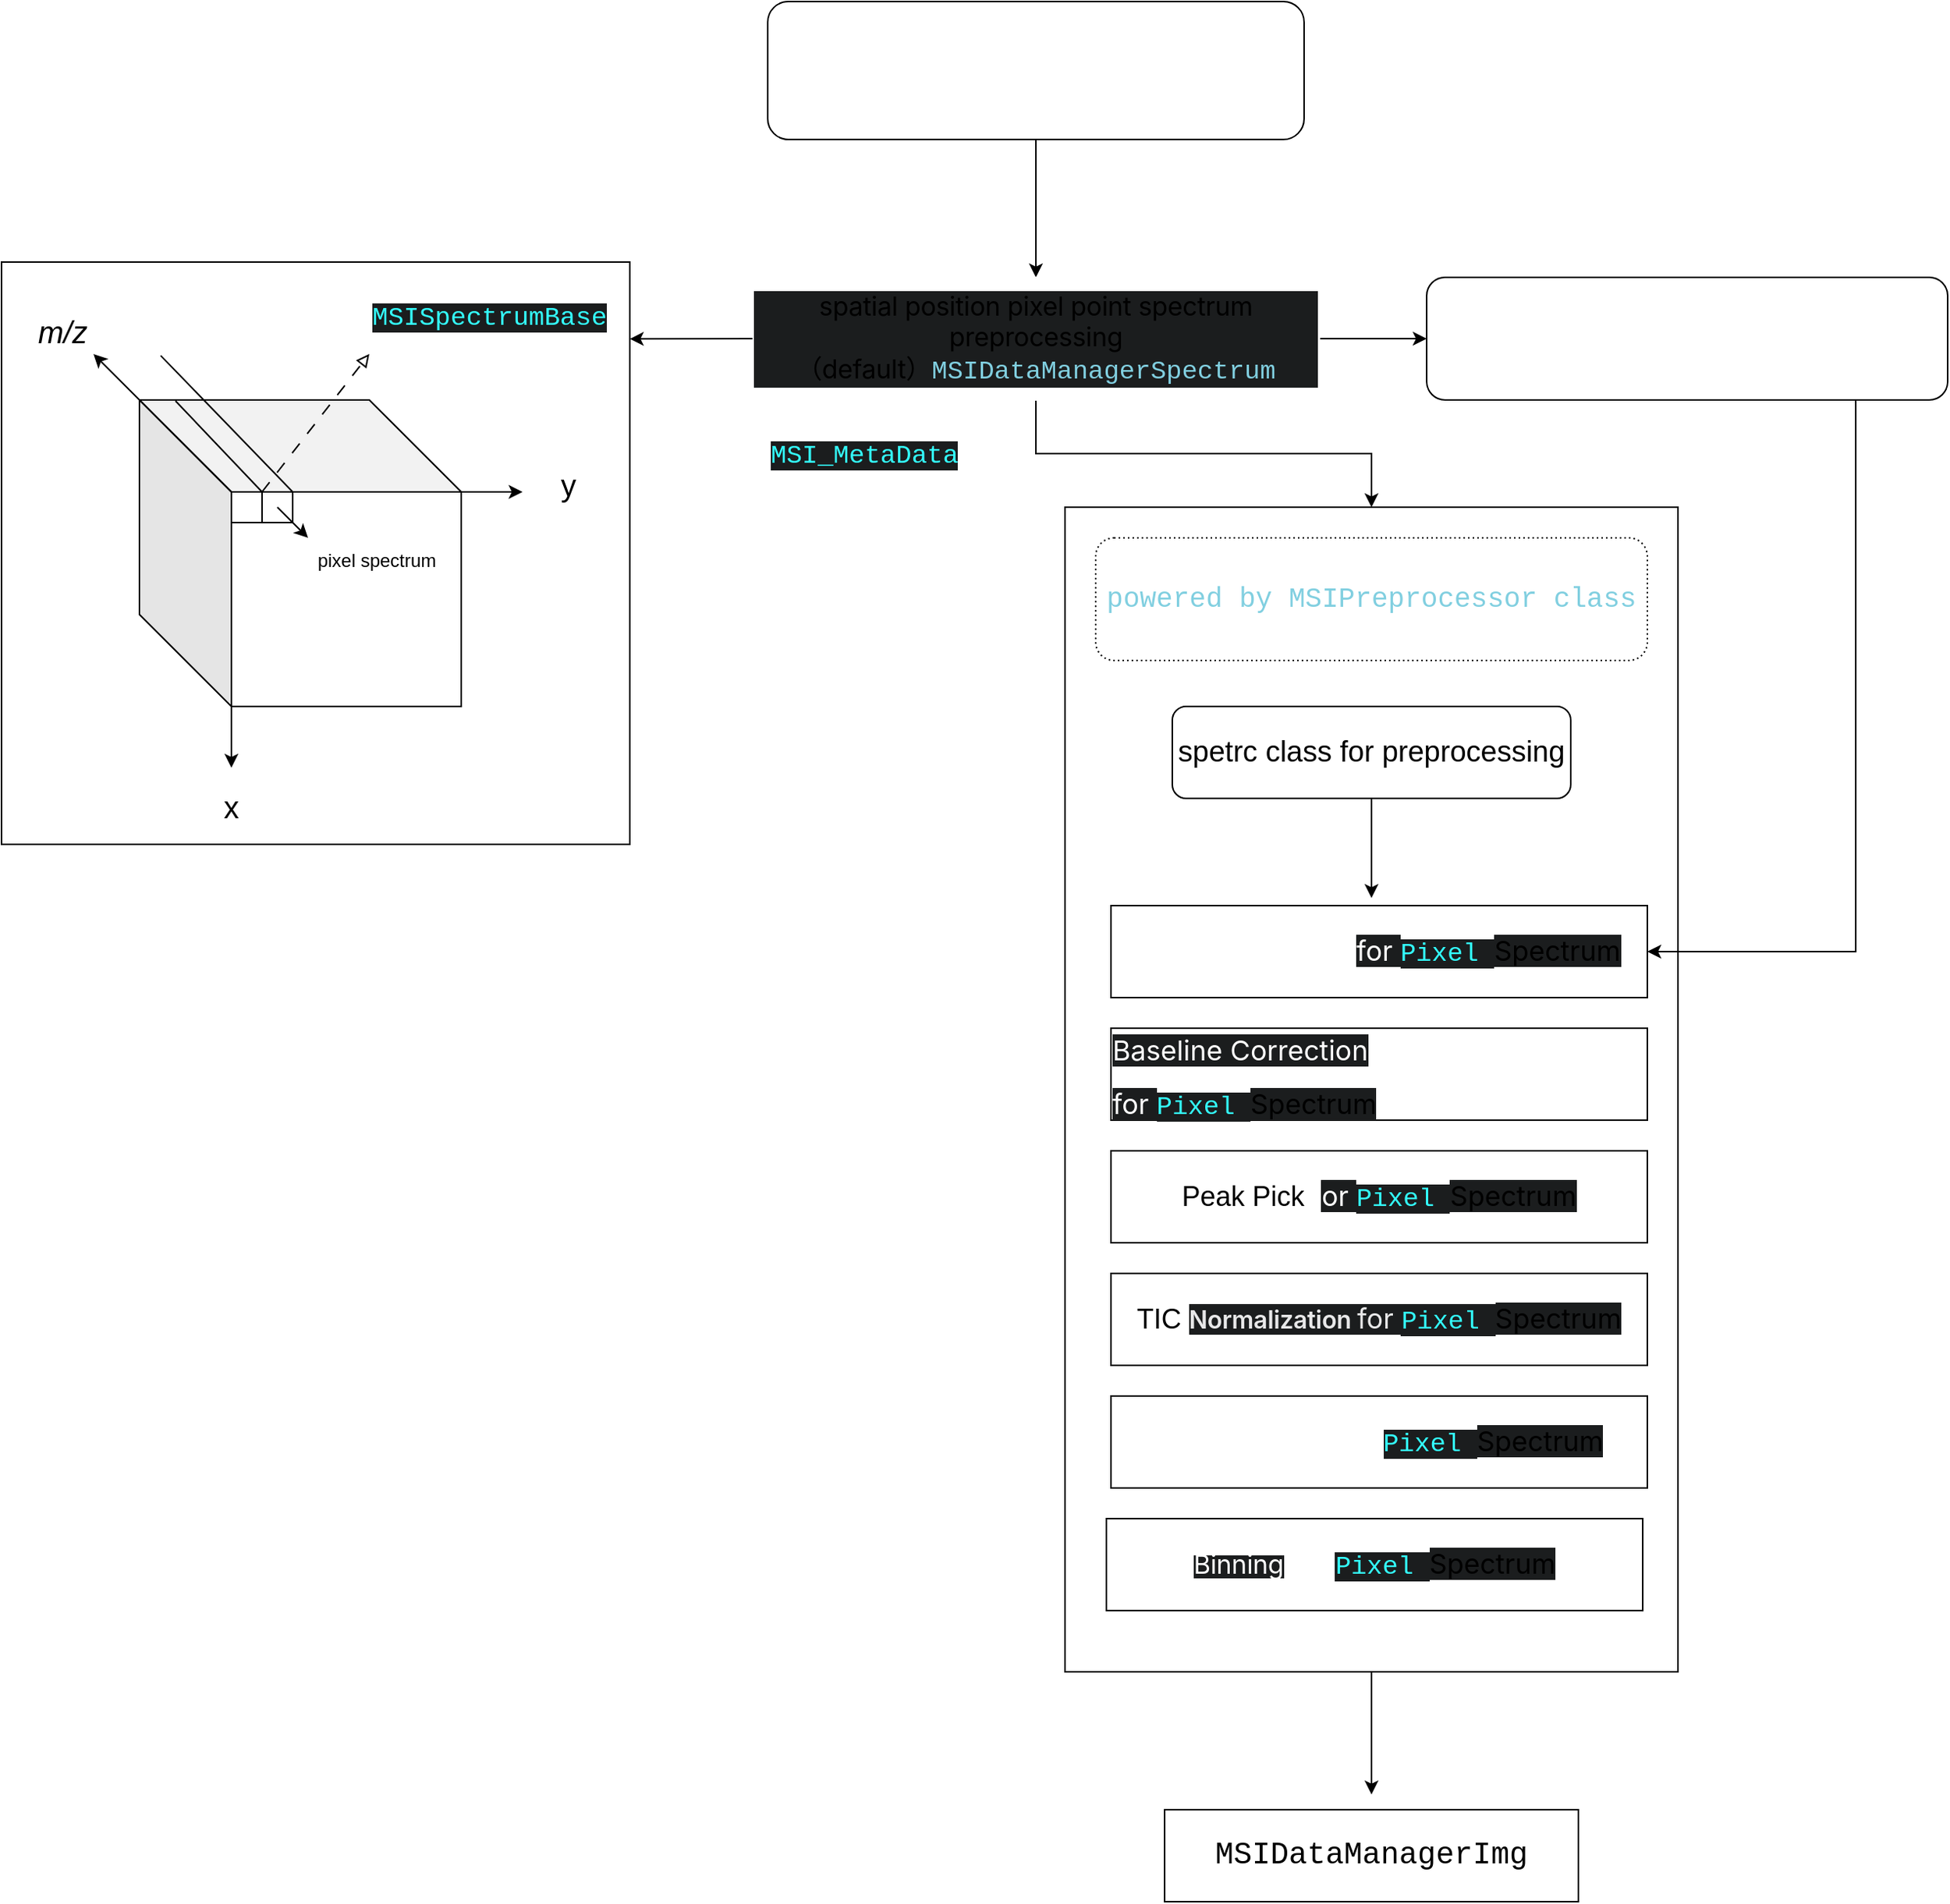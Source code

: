 <mxfile version="28.2.7">
  <diagram name="第 1 页" id="sHIrvJQtrSsZzQWtLTj0">
    <mxGraphModel dx="2797" dy="1828" grid="1" gridSize="10" guides="1" tooltips="1" connect="1" arrows="1" fold="1" page="1" pageScale="1" pageWidth="827" pageHeight="1169" math="0" shadow="0">
      <root>
        <mxCell id="0" />
        <mxCell id="1" parent="0" />
        <mxCell id="HIDx_R4YOLAw4UCby0sK-55" value="" style="rounded=0;whiteSpace=wrap;html=1;" vertex="1" parent="1">
          <mxGeometry x="-1290" y="40" width="410" height="380" as="geometry" />
        </mxCell>
        <mxCell id="HIDx_R4YOLAw4UCby0sK-22" value="" style="rounded=0;whiteSpace=wrap;html=1;" vertex="1" parent="1">
          <mxGeometry x="-596" y="200" width="400" height="760" as="geometry" />
        </mxCell>
        <mxCell id="HIDx_R4YOLAw4UCby0sK-14" style="edgeStyle=orthogonalEdgeStyle;rounded=0;orthogonalLoop=1;jettySize=auto;html=1;entryX=0.5;entryY=0;entryDx=0;entryDy=0;exitX=0.5;exitY=1;exitDx=0;exitDy=0;" edge="1" parent="1" source="eExAzTgGcfr9S0N1mQj2-2">
          <mxGeometry relative="1" as="geometry">
            <mxPoint x="-520" as="sourcePoint" />
            <mxPoint x="-615" y="50" as="targetPoint" />
          </mxGeometry>
        </mxCell>
        <mxCell id="eExAzTgGcfr9S0N1mQj2-2" value="&lt;font style=&quot;&quot;&gt;&lt;span style=&quot;color: light-dark(rgb(255, 255, 255), rgb(255, 255, 255)); font-size: 21px;&quot;&gt;pyimzML load data as&lt;font&gt;&amp;nbsp;&lt;/font&gt;&lt;/span&gt;&lt;span style=&quot;font-family: SFMono-Regular, Menlo, Monaco, Consolas, &amp;quot;Liberation Mono&amp;quot;, &amp;quot;Courier New&amp;quot;, Courier, monospace; text-align: start; background-color: transparent;&quot;&gt;&lt;font style=&quot;font-size: 18px; color: light-dark(rgb(255, 255, 255), rgb(255, 255, 255));&quot;&gt;Parser&lt;/font&gt;&lt;/span&gt;&lt;/font&gt;" style="rounded=1;whiteSpace=wrap;html=1;" parent="1" vertex="1">
          <mxGeometry x="-790" y="-130" width="350" height="90" as="geometry" />
        </mxCell>
        <mxCell id="HIDx_R4YOLAw4UCby0sK-37" style="edgeStyle=orthogonalEdgeStyle;rounded=0;orthogonalLoop=1;jettySize=auto;html=1;exitX=0.5;exitY=1;exitDx=0;exitDy=0;entryX=0.5;entryY=0;entryDx=0;entryDy=0;" edge="1" parent="1" source="PtB1DnkLLqIJXw9j-3oQ-1" target="HIDx_R4YOLAw4UCby0sK-22">
          <mxGeometry relative="1" as="geometry" />
        </mxCell>
        <mxCell id="HIDx_R4YOLAw4UCby0sK-40" style="edgeStyle=none;rounded=0;orthogonalLoop=1;jettySize=auto;html=1;exitX=1;exitY=0.5;exitDx=0;exitDy=0;entryX=0;entryY=0.5;entryDx=0;entryDy=0;" edge="1" parent="1" source="PtB1DnkLLqIJXw9j-3oQ-1" target="PtB1DnkLLqIJXw9j-3oQ-2">
          <mxGeometry relative="1" as="geometry" />
        </mxCell>
        <mxCell id="PtB1DnkLLqIJXw9j-3oQ-1" value="&lt;span style=&quot;&quot;&gt;&lt;span style=&quot;font-family: -apple-system, &amp;quot;system-ui&amp;quot;, &amp;quot;Segoe UI&amp;quot;, &amp;quot;PingFang SC&amp;quot;, Roboto, Ubuntu, &amp;quot;Helvetica Neue&amp;quot;, Helvetica, Arial, &amp;quot;Hiragino Sans GB&amp;quot;, &amp;quot;Microsoft YaHei UI&amp;quot;, &amp;quot;Microsoft YaHei&amp;quot;, &amp;quot;Source Han Sans CN&amp;quot;, sans-serif; letter-spacing: -0.16px; text-align: start;&quot;&gt;&lt;font style=&quot;font-size: 17px;&quot;&gt;spatial position pixel point spectrum preprocessing&lt;/font&gt;&lt;/span&gt;&lt;/span&gt;&lt;div&gt;&lt;font style=&quot;font-size: 17px;&quot;&gt;&lt;span style=&quot;&quot;&gt;&lt;span style=&quot;font-family: -apple-system, &amp;quot;system-ui&amp;quot;, &amp;quot;Segoe UI&amp;quot;, &amp;quot;PingFang SC&amp;quot;, Roboto, Ubuntu, &amp;quot;Helvetica Neue&amp;quot;, Helvetica, Arial, &amp;quot;Hiragino Sans GB&amp;quot;, &amp;quot;Microsoft YaHei UI&amp;quot;, &amp;quot;Microsoft YaHei&amp;quot;, &amp;quot;Source Han Sans CN&amp;quot;, sans-serif; letter-spacing: -0.16px; text-align: start;&quot;&gt;（default）&lt;/span&gt;&lt;/span&gt;&lt;span style=&quot;font-family: &amp;quot;JetBrains Mono&amp;quot;, Menlo, Monaco, &amp;quot;Courier New&amp;quot;, monospace; white-space: pre; background-color: light-dark(rgb(27, 29, 30), rgb(0, 0, 0));&quot;&gt;&lt;font style=&quot;color: light-dark(rgb(129, 207, 224), rgb(51, 255, 255));&quot;&gt;MSIDataManagerSpectrum&lt;/font&gt;&lt;/span&gt;&lt;/font&gt;&lt;/div&gt;" style="rounded=1;whiteSpace=wrap;html=1;strokeColor=light-dark(#FFFFFF,#FFFFFF);labelBackgroundColor=light-dark(#1B1D1E,#000000);fontColor=light-dark(#000000,#FFFFFF);" parent="1" vertex="1">
          <mxGeometry x="-800" y="50" width="370" height="80" as="geometry" />
        </mxCell>
        <mxCell id="HIDx_R4YOLAw4UCby0sK-39" style="edgeStyle=orthogonalEdgeStyle;rounded=0;orthogonalLoop=1;jettySize=auto;html=1;exitX=0.5;exitY=1;exitDx=0;exitDy=0;entryX=1;entryY=0.5;entryDx=0;entryDy=0;" edge="1" parent="1" source="PtB1DnkLLqIJXw9j-3oQ-2" target="HIDx_R4YOLAw4UCby0sK-26">
          <mxGeometry relative="1" as="geometry">
            <mxPoint x="-80" y="270.0" as="targetPoint" />
            <Array as="points">
              <mxPoint x="-80" y="130" />
              <mxPoint x="-80" y="490" />
            </Array>
          </mxGeometry>
        </mxCell>
        <mxCell id="PtB1DnkLLqIJXw9j-3oQ-2" value="&lt;span style=&quot;font-family: -apple-system, &amp;quot;system-ui&amp;quot;, &amp;quot;Segoe UI&amp;quot;, &amp;quot;PingFang SC&amp;quot;, Roboto, Ubuntu, &amp;quot;Helvetica Neue&amp;quot;, Helvetica, Arial, &amp;quot;Hiragino Sans GB&amp;quot;, &amp;quot;Microsoft YaHei UI&amp;quot;, &amp;quot;Microsoft YaHei&amp;quot;, &amp;quot;Source Han Sans CN&amp;quot;, sans-serif; letter-spacing: -0.16px; text-align: start;&quot;&gt;&lt;font style=&quot;font-size: 18px;&quot;&gt;user self-combination preprocessing API&lt;/font&gt;&lt;/span&gt;" style="rounded=1;whiteSpace=wrap;html=1;labelBackgroundColor=default;fontColor=light-dark(#FFFFFF,#FFFFFF);" parent="1" vertex="1">
          <mxGeometry x="-360" y="50" width="340" height="80" as="geometry" />
        </mxCell>
        <mxCell id="PtB1DnkLLqIJXw9j-3oQ-3" value="&lt;div style=&quot;font-family: &amp;quot;JetBrains Mono&amp;quot;, Menlo, Monaco, &amp;quot;Courier New&amp;quot;, monospace; line-height: 22px; white-space: pre;&quot;&gt;&lt;font style=&quot;font-size: 18px; color: light-dark(rgb(129, 207, 224), rgb(255, 255, 255));&quot;&gt;powered by &lt;/font&gt;&lt;font style=&quot;font-size: 18px; color: light-dark(rgb(129, 207, 224), rgb(51, 255, 255));&quot;&gt;MSIPreprocessor&lt;/font&gt;&lt;font style=&quot;font-size: 18px; color: light-dark(rgb(129, 207, 224), rgb(255, 255, 255));&quot;&gt; class&lt;/font&gt;&lt;/div&gt;" style="rounded=1;whiteSpace=wrap;html=1;fillColor=none;dashed=1;dashPattern=1 2;" parent="1" vertex="1">
          <mxGeometry x="-576" y="220" width="360" height="80" as="geometry" />
        </mxCell>
        <mxCell id="HIDx_R4YOLAw4UCby0sK-19" style="edgeStyle=orthogonalEdgeStyle;rounded=0;orthogonalLoop=1;jettySize=auto;html=1;exitX=0.5;exitY=1;exitDx=0;exitDy=0;entryX=0.5;entryY=0;entryDx=0;entryDy=0;" edge="1" parent="1" source="HIDx_R4YOLAw4UCby0sK-15">
          <mxGeometry relative="1" as="geometry">
            <mxPoint x="-396" y="455" as="targetPoint" />
          </mxGeometry>
        </mxCell>
        <mxCell id="HIDx_R4YOLAw4UCby0sK-15" value="&lt;font style=&quot;font-size: 19px;&quot;&gt;spetrc class for preprocessing&lt;/font&gt;" style="rounded=1;whiteSpace=wrap;html=1;" vertex="1" parent="1">
          <mxGeometry x="-526" y="330" width="260" height="60" as="geometry" />
        </mxCell>
        <mxCell id="HIDx_R4YOLAw4UCby0sK-25" value="&lt;font style=&quot;font-size: 18px;&quot;&gt;Peak Pick&amp;nbsp;&lt;/font&gt;&lt;span style=&quot;font-family: -apple-system, &amp;quot;system-ui&amp;quot;, &amp;quot;Segoe UI&amp;quot;, &amp;quot;Noto Sans&amp;quot;, Helvetica, Arial, sans-serif, &amp;quot;Apple Color Emoji&amp;quot;, &amp;quot;Segoe UI Emoji&amp;quot;; font-size: 18px; text-align: start;&quot;&gt;&lt;font style=&quot;&quot;&gt;&lt;font style=&quot;color: light-dark(rgb(255, 255, 255), rgb(255, 255, 255));&quot;&gt;f&lt;/font&gt;&lt;span style=&quot;background-color: light-dark(rgb(27, 29, 30), rgb(0, 0, 0));&quot;&gt;&lt;font style=&quot;color: light-dark(rgb(255, 255, 255), rgb(255, 255, 255));&quot;&gt;or&amp;nbsp;&lt;/font&gt;&lt;/span&gt;&lt;/font&gt;&lt;/span&gt;&lt;span style=&quot;font-family: &amp;quot;JetBrains Mono&amp;quot;, Menlo, Monaco, &amp;quot;Courier New&amp;quot;, monospace; font-size: 17px; white-space: pre; background-color: light-dark(rgb(27, 29, 30), rgb(0, 0, 0)); color: rgb(51, 255, 255);&quot;&gt;&lt;font style=&quot;color: light-dark(rgb(51, 255, 255), rgb(51, 255, 255));&quot;&gt;Pixel&lt;/font&gt;&lt;/span&gt;&lt;span style=&quot;color: rgb(51, 255, 255); font-family: &amp;quot;JetBrains Mono&amp;quot;, Menlo, Monaco, &amp;quot;Courier New&amp;quot;, monospace; font-size: 17px; white-space: pre; background-color: light-dark(rgb(27, 29, 30), rgb(0, 0, 0));&quot;&gt; &lt;/span&gt;&lt;span style=&quot;color: light-dark(rgb(0, 0, 0), rgb(51, 255, 255)); background-color: light-dark(rgb(27, 29, 30), rgb(0, 0, 0)); font-size: 18px; font-family: -apple-system, &amp;quot;system-ui&amp;quot;, &amp;quot;Segoe UI&amp;quot;, &amp;quot;Noto Sans&amp;quot;, Helvetica, Arial, sans-serif, &amp;quot;Apple Color Emoji&amp;quot;, &amp;quot;Segoe UI Emoji&amp;quot;; text-align: start;&quot;&gt;Spectrum&lt;/span&gt;" style="rounded=0;whiteSpace=wrap;html=1;" vertex="1" parent="1">
          <mxGeometry x="-566" y="620" width="350" height="60" as="geometry" />
        </mxCell>
        <mxCell id="HIDx_R4YOLAw4UCby0sK-26" value="&lt;a style=&quot;scrollbar-color: rgb(69, 74, 77) rgb(32, 35, 36); box-sizing: border-box; background-color: rgba(24, 26, 27, 0); text-decoration-line: none; font-family: -apple-system, &amp;quot;system-ui&amp;quot;, &amp;quot;Segoe UI&amp;quot;, &amp;quot;Noto Sans&amp;quot;, Helvetica, Arial, sans-serif, &amp;quot;Apple Color Emoji&amp;quot;, &amp;quot;Segoe UI Emoji&amp;quot;; text-align: start;&quot; href=&quot;https://github.com/NeoNexusX/MassFlow/issues/6&quot; class=&quot;IssuePullRequestTitle-module__ListItemTitle_1--FWLq8&quot; data-testid=&quot;issue-pr-title-link&quot; data-hovercard-url=&quot;/NeoNexusX/MassFlow/issues/6/hovercard&quot; tabindex=&quot;-1&quot; aria-keyshortcuts=&quot;Alt+ArrowUp&quot;&gt;&lt;font style=&quot;color: light-dark(rgb(255, 255, 255), rgb(255, 255, 255)); font-size: 18px;&quot;&gt;Noise Reduction&lt;/font&gt;&lt;/a&gt;&amp;nbsp;&lt;span style=&quot;color: light-dark(rgb(255, 255, 255), rgb(255, 255, 255)); background-color: light-dark(rgb(27, 29, 30), rgb(0, 0, 0)); font-size: 18px; font-family: -apple-system, &amp;quot;system-ui&amp;quot;, &amp;quot;Segoe UI&amp;quot;, &amp;quot;Noto Sans&amp;quot;, Helvetica, Arial, sans-serif, &amp;quot;Apple Color Emoji&amp;quot;, &amp;quot;Segoe UI Emoji&amp;quot;; text-align: start;&quot;&gt;for&amp;nbsp;&lt;/span&gt;&lt;font style=&quot;&quot;&gt;&lt;span style=&quot;font-family: &amp;quot;JetBrains Mono&amp;quot;, Menlo, Monaco, &amp;quot;Courier New&amp;quot;, monospace; font-size: 17px; white-space: pre; background-color: light-dark(rgb(27, 29, 30), rgb(0, 0, 0)); color: rgb(51, 255, 255);&quot;&gt;&lt;font style=&quot;color: light-dark(rgb(51, 255, 255), rgb(51, 255, 255));&quot;&gt;Pixel&lt;/font&gt;&lt;/span&gt;&lt;span style=&quot;color: rgb(51, 255, 255); font-family: &amp;quot;JetBrains Mono&amp;quot;, Menlo, Monaco, &amp;quot;Courier New&amp;quot;, monospace; font-size: 17px; white-space: pre; background-color: light-dark(rgb(27, 29, 30), rgb(0, 0, 0));&quot;&gt; &lt;/span&gt;&lt;span style=&quot;color: light-dark(rgb(0, 0, 0), rgb(51, 255, 255)); background-color: light-dark(rgb(27, 29, 30), rgb(0, 0, 0)); font-size: 18px; font-family: -apple-system, &amp;quot;system-ui&amp;quot;, &amp;quot;Segoe UI&amp;quot;, &amp;quot;Noto Sans&amp;quot;, Helvetica, Arial, sans-serif, &amp;quot;Apple Color Emoji&amp;quot;, &amp;quot;Segoe UI Emoji&amp;quot;; text-align: start;&quot;&gt;Spectrum&lt;/span&gt;&lt;/font&gt;" style="rounded=0;whiteSpace=wrap;html=1;" vertex="1" parent="1">
          <mxGeometry x="-566" y="460" width="350" height="60" as="geometry" />
        </mxCell>
        <mxCell id="HIDx_R4YOLAw4UCby0sK-27" value="&lt;h1 style=&quot;scrollbar-color: rgb(69, 74, 77) rgb(32, 35, 36); box-sizing: border-box; margin: 0px 8px 0px 0px; font-weight: 400; order: 1; line-height: 1.429; font-family: -apple-system, &amp;quot;system-ui&amp;quot;, &amp;quot;Segoe UI&amp;quot;, &amp;quot;Noto Sans&amp;quot;, Helvetica, Arial, sans-serif, &amp;quot;Apple Color Emoji&amp;quot;, &amp;quot;Segoe UI Emoji&amp;quot;; text-align: start;&quot; class=&quot;prc-PageHeader-Title-LKOsd Box-sc-62in7e-0 hnkMZv HeaderViewer-module__PageHeader_Title--n_x9h prc-Heading-Heading-6CmGO&quot; data-component=&quot;PH_Title&quot; data-hidden=&quot;false&quot; tabindex=&quot;-1&quot;&gt;&lt;bdi style=&quot;scrollbar-color: rgb(69, 74, 77) rgb(32, 35, 36); box-sizing: border-box; display: inline; word-break: break-word;&quot; class=&quot;Box-sc-62in7e-0 markdown-title HeaderViewer-module__VerifiedHTMLBox--_DgIv&quot; data-testid=&quot;issue-title&quot;&gt;&lt;font style=&quot;background-color: light-dark(rgb(27, 29, 30), rgb(0, 0, 0)); color: light-dark(rgb(255, 255, 255), rgb(255, 255, 255)); font-size: 18px;&quot;&gt;Baseline C&lt;/font&gt;&lt;/bdi&gt;&lt;span style=&quot;background-color: light-dark(rgb(27, 29, 30), rgb(0, 0, 0)); color: light-dark(rgb(255, 255, 255), rgb(255, 255, 255)); font-size: 18px;&quot;&gt;orrection for&amp;nbsp;&lt;/span&gt;&lt;span style=&quot;text-align: center; font-family: &amp;quot;JetBrains Mono&amp;quot;, Menlo, Monaco, &amp;quot;Courier New&amp;quot;, monospace; font-size: 17px; white-space: pre; background-color: light-dark(rgb(27, 29, 30), rgb(0, 0, 0)); color: rgb(51, 255, 255);&quot;&gt;&lt;font style=&quot;color: light-dark(rgb(51, 255, 255), rgb(51, 255, 255));&quot;&gt;Pixel&lt;/font&gt;&lt;/span&gt;&lt;span style=&quot;text-align: center; color: rgb(51, 255, 255); font-family: &amp;quot;JetBrains Mono&amp;quot;, Menlo, Monaco, &amp;quot;Courier New&amp;quot;, monospace; font-size: 17px; white-space: pre; background-color: light-dark(rgb(27, 29, 30), rgb(0, 0, 0));&quot;&gt; &lt;/span&gt;&lt;span style=&quot;color: light-dark(rgb(0, 0, 0), rgb(51, 255, 255)); background-color: light-dark(rgb(27, 29, 30), rgb(0, 0, 0)); font-size: 18px;&quot;&gt;Spectrum&lt;/span&gt;&lt;/h1&gt;" style="rounded=0;whiteSpace=wrap;html=1;" vertex="1" parent="1">
          <mxGeometry x="-566" y="540" width="350" height="60" as="geometry" />
        </mxCell>
        <mxCell id="HIDx_R4YOLAw4UCby0sK-28" value="&lt;span style=&quot;background-color: light-dark(#ffffff, var(--ge-dark-color, #121212));&quot;&gt;&lt;font style=&quot;color: light-dark(rgb(255, 255, 255), rgb(255, 255, 255));&quot;&gt;&lt;font style=&quot;font-size: 18px;&quot;&gt;Peak Aligment&lt;font style=&quot;&quot;&gt;&amp;nbsp;&lt;/font&gt;&lt;/font&gt;&lt;font style=&quot;&quot;&gt;&lt;span style=&quot;text-align: left; font-family: -apple-system, &amp;quot;system-ui&amp;quot;, &amp;quot;Segoe UI&amp;quot;, &amp;quot;Noto Sans&amp;quot;, Helvetica, Arial, sans-serif, &amp;quot;Apple Color Emoji&amp;quot;, &amp;quot;Segoe UI Emoji&amp;quot;; font-size: 18px;&quot;&gt;for&amp;nbsp;&lt;/span&gt;&lt;/font&gt;&lt;/font&gt;&lt;/span&gt;&lt;span style=&quot;font-family: &amp;quot;JetBrains Mono&amp;quot;, Menlo, Monaco, &amp;quot;Courier New&amp;quot;, monospace; font-size: 17px; white-space: pre; background-color: light-dark(rgb(27, 29, 30), rgb(0, 0, 0)); color: rgb(51, 255, 255);&quot;&gt;&lt;font style=&quot;color: light-dark(rgb(51, 255, 255), rgb(51, 255, 255));&quot;&gt;Pixel&lt;/font&gt;&lt;/span&gt;&lt;span style=&quot;color: rgb(51, 255, 255); font-family: &amp;quot;JetBrains Mono&amp;quot;, Menlo, Monaco, &amp;quot;Courier New&amp;quot;, monospace; font-size: 17px; white-space: pre; background-color: light-dark(rgb(27, 29, 30), rgb(0, 0, 0));&quot;&gt; &lt;/span&gt;&lt;span style=&quot;color: light-dark(rgb(0, 0, 0), rgb(51, 255, 255)); background-color: light-dark(rgb(27, 29, 30), rgb(0, 0, 0)); font-size: 18px; font-family: -apple-system, &amp;quot;system-ui&amp;quot;, &amp;quot;Segoe UI&amp;quot;, &amp;quot;Noto Sans&amp;quot;, Helvetica, Arial, sans-serif, &amp;quot;Apple Color Emoji&amp;quot;, &amp;quot;Segoe UI Emoji&amp;quot;; text-align: start;&quot;&gt;Spectrum&lt;/span&gt;" style="rounded=0;whiteSpace=wrap;html=1;" vertex="1" parent="1">
          <mxGeometry x="-566" y="780" width="350" height="60" as="geometry" />
        </mxCell>
        <mxCell id="HIDx_R4YOLAw4UCby0sK-29" value="&lt;font style=&quot;font-size: 18px;&quot;&gt;TIC&amp;nbsp;&lt;/font&gt;&lt;span style=&quot;border: 0px; font-variant-numeric: inherit; font-variant-east-asian: inherit; font-variant-alternates: inherit; font-variant-position: inherit; font-variant-emoji: inherit; font-weight: 600; font-stretch: inherit; font-size: 16px; line-height: inherit; font-family: -apple-system, &amp;quot;system-ui&amp;quot;, &amp;quot;Segoe UI&amp;quot;, &amp;quot;PingFang SC&amp;quot;, Roboto, Ubuntu, &amp;quot;Helvetica Neue&amp;quot;, Helvetica, Arial, &amp;quot;Hiragino Sans GB&amp;quot;, &amp;quot;Microsoft YaHei UI&amp;quot;, &amp;quot;Microsoft YaHei&amp;quot;, &amp;quot;Source Han Sans CN&amp;quot;, sans-serif; font-optical-sizing: inherit; font-size-adjust: inherit; font-kerning: inherit; font-feature-settings: inherit; font-variation-settings: inherit; margin: 0px; padding: 0px; vertical-align: baseline; letter-spacing: -0.16px; text-align: left; background-color: light-dark(rgb(27, 29, 30), rgb(0, 0, 0));&quot;&gt;&lt;font style=&quot;color: light-dark(rgba(255, 255, 255, 0.9), rgb(255, 255, 255));&quot;&gt;Normalization&amp;nbsp;&lt;span style=&quot;font-family: -apple-system, &amp;quot;system-ui&amp;quot;, &amp;quot;Segoe UI&amp;quot;, &amp;quot;Noto Sans&amp;quot;, Helvetica, Arial, sans-serif, &amp;quot;Apple Color Emoji&amp;quot;, &amp;quot;Segoe UI Emoji&amp;quot;; font-size: 18px; font-weight: 400; letter-spacing: normal;&quot;&gt;for&amp;nbsp;&lt;/span&gt;&lt;span style=&quot;font-weight: 400; letter-spacing: normal; text-align: center; font-family: &amp;quot;JetBrains Mono&amp;quot;, Menlo, Monaco, &amp;quot;Courier New&amp;quot;, monospace; font-size: 17px; white-space: pre; background-color: light-dark(rgb(27, 29, 30), rgb(0, 0, 0)); color: rgb(51, 255, 255);&quot;&gt;&lt;font style=&quot;color: light-dark(rgb(51, 255, 255), rgb(51, 255, 255));&quot;&gt;Pixel&lt;/font&gt;&lt;/span&gt;&lt;span style=&quot;font-weight: 400; letter-spacing: normal; text-align: center; color: rgb(51, 255, 255); font-family: &amp;quot;JetBrains Mono&amp;quot;, Menlo, Monaco, &amp;quot;Courier New&amp;quot;, monospace; font-size: 17px; white-space: pre; background-color: light-dark(rgb(27, 29, 30), rgb(0, 0, 0));&quot;&gt; &lt;/span&gt;&lt;span style=&quot;font-weight: 400; letter-spacing: normal; color: light-dark(rgb(0, 0, 0), rgb(51, 255, 255)); background-color: light-dark(rgb(27, 29, 30), rgb(0, 0, 0)); font-size: 18px; font-family: -apple-system, &amp;quot;system-ui&amp;quot;, &amp;quot;Segoe UI&amp;quot;, &amp;quot;Noto Sans&amp;quot;, Helvetica, Arial, sans-serif, &amp;quot;Apple Color Emoji&amp;quot;, &amp;quot;Segoe UI Emoji&amp;quot;;&quot;&gt;Spectrum&lt;/span&gt;​&lt;/font&gt;&lt;/span&gt;" style="rounded=0;whiteSpace=wrap;html=1;" vertex="1" parent="1">
          <mxGeometry x="-566" y="700" width="350" height="60" as="geometry" />
        </mxCell>
        <mxCell id="HIDx_R4YOLAw4UCby0sK-32" value="&lt;span style=&quot;color: rgba(255, 255, 255, 0.9); font-family: -apple-system, &amp;quot;system-ui&amp;quot;, &amp;quot;Segoe UI&amp;quot;, &amp;quot;PingFang SC&amp;quot;, Roboto, Ubuntu, &amp;quot;Helvetica Neue&amp;quot;, Helvetica, Arial, &amp;quot;Hiragino Sans GB&amp;quot;, &amp;quot;Microsoft YaHei UI&amp;quot;, &amp;quot;Microsoft YaHei&amp;quot;, &amp;quot;Source Han Sans CN&amp;quot;, sans-serif; font-size: 16px; letter-spacing: -0.16px; text-align: start; background-color: rgb(29, 29, 29); float: none; display: inline !important;&quot;&gt;​&lt;/span&gt;&lt;span style=&quot;border: 0px; font-variant-numeric: inherit; font-variant-east-asian: inherit; font-variant-alternates: inherit; font-variant-position: inherit; font-variant-emoji: inherit; font-weight: 600; font-stretch: inherit; font-size: 16px; line-height: inherit; font-family: -apple-system, &amp;quot;system-ui&amp;quot;, &amp;quot;Segoe UI&amp;quot;, &amp;quot;PingFang SC&amp;quot;, Roboto, Ubuntu, &amp;quot;Helvetica Neue&amp;quot;, Helvetica, Arial, &amp;quot;Hiragino Sans GB&amp;quot;, &amp;quot;Microsoft YaHei UI&amp;quot;, &amp;quot;Microsoft YaHei&amp;quot;, &amp;quot;Source Han Sans CN&amp;quot;, sans-serif; font-optical-sizing: inherit; font-size-adjust: inherit; font-kerning: inherit; font-feature-settings: inherit; font-variation-settings: inherit; margin: 0px; padding: 0px; vertical-align: baseline; color: rgba(255, 255, 255, 0.9); letter-spacing: -0.16px; text-align: start; background-color: rgb(29, 29, 29);&quot;&gt;​&lt;/span&gt;&lt;font style=&quot;&quot;&gt;&lt;span style=&quot;border: 0px; font-variant-numeric: inherit; font-variant-east-asian: inherit; font-variant-alternates: inherit; font-variant-position: inherit; font-variant-emoji: inherit; font-stretch: inherit; line-height: inherit; font-family: -apple-system, &amp;quot;system-ui&amp;quot;, &amp;quot;Segoe UI&amp;quot;, &amp;quot;PingFang SC&amp;quot;, Roboto, Ubuntu, &amp;quot;Helvetica Neue&amp;quot;, Helvetica, Arial, &amp;quot;Hiragino Sans GB&amp;quot;, &amp;quot;Microsoft YaHei UI&amp;quot;, &amp;quot;Microsoft YaHei&amp;quot;, &amp;quot;Source Han Sans CN&amp;quot;, sans-serif; font-optical-sizing: inherit; font-size-adjust: inherit; font-kerning: inherit; font-feature-settings: inherit; font-variation-settings: inherit; margin: 0px; padding: 0px; vertical-align: baseline; letter-spacing: -0.16px; text-align: start; background-color: light-dark(rgb(27, 29, 30), rgb(0, 0, 0));&quot;&gt;&lt;font style=&quot;font-size: 17px; color: light-dark(rgb(255, 255, 255), rgb(255, 255, 255));&quot;&gt;Binning&lt;/font&gt;&lt;/span&gt;&lt;span style=&quot;background-color: rgb(29, 29, 29); color: rgba(255, 255, 255, 0.9); border: 0px; font-variant-numeric: inherit; font-variant-east-asian: inherit; font-variant-alternates: inherit; font-variant-position: inherit; font-variant-emoji: inherit; font-weight: 600; font-stretch: inherit; font-size: 16px; line-height: inherit; font-family: -apple-system, &amp;quot;system-ui&amp;quot;, &amp;quot;Segoe UI&amp;quot;, &amp;quot;PingFang SC&amp;quot;, Roboto, Ubuntu, &amp;quot;Helvetica Neue&amp;quot;, Helvetica, Arial, &amp;quot;Hiragino Sans GB&amp;quot;, &amp;quot;Microsoft YaHei UI&amp;quot;, &amp;quot;Microsoft YaHei&amp;quot;, &amp;quot;Source Han Sans CN&amp;quot;, sans-serif; font-optical-sizing: inherit; font-size-adjust: inherit; font-kerning: inherit; font-feature-settings: inherit; font-variation-settings: inherit; margin: 0px; padding: 0px; vertical-align: baseline; letter-spacing: -0.16px; text-align: start;&quot;&gt;​&lt;/span&gt;&lt;span style=&quot;background-color: rgb(29, 29, 29); color: rgba(255, 255, 255, 0.9); font-family: -apple-system, &amp;quot;system-ui&amp;quot;, &amp;quot;Segoe UI&amp;quot;, &amp;quot;PingFang SC&amp;quot;, Roboto, Ubuntu, &amp;quot;Helvetica Neue&amp;quot;, Helvetica, Arial, &amp;quot;Hiragino Sans GB&amp;quot;, &amp;quot;Microsoft YaHei UI&amp;quot;, &amp;quot;Microsoft YaHei&amp;quot;, &amp;quot;Source Han Sans CN&amp;quot;, sans-serif; font-size: 16px; letter-spacing: -0.16px; text-align: start; float: none; display: inline !important;&quot;&gt;​&lt;/span&gt;&lt;/font&gt;&lt;span style=&quot;background-color: light-dark(#ffffff, var(--ge-dark-color, #121212));&quot;&gt;&lt;font style=&quot;color: light-dark(rgb(255, 255, 255), rgb(255, 255, 255));&quot;&gt;&lt;font style=&quot;font-size: 18px;&quot;&gt;&lt;font style=&quot;&quot;&gt;&amp;nbsp;&lt;/font&gt;&lt;/font&gt;&lt;font style=&quot;&quot;&gt;&lt;span style=&quot;text-align: left; font-family: -apple-system, &amp;quot;system-ui&amp;quot;, &amp;quot;Segoe UI&amp;quot;, &amp;quot;Noto Sans&amp;quot;, Helvetica, Arial, sans-serif, &amp;quot;Apple Color Emoji&amp;quot;, &amp;quot;Segoe UI Emoji&amp;quot;; font-size: 18px;&quot;&gt;for&amp;nbsp;&lt;/span&gt;&lt;/font&gt;&lt;/font&gt;&lt;/span&gt;&lt;span style=&quot;font-family: &amp;quot;JetBrains Mono&amp;quot;, Menlo, Monaco, &amp;quot;Courier New&amp;quot;, monospace; font-size: 17px; white-space: pre; background-color: light-dark(rgb(27, 29, 30), rgb(0, 0, 0)); color: rgb(51, 255, 255);&quot;&gt;&lt;font style=&quot;color: light-dark(rgb(51, 255, 255), rgb(51, 255, 255));&quot;&gt;Pixel&lt;/font&gt;&lt;/span&gt;&lt;span style=&quot;color: rgb(51, 255, 255); font-family: &amp;quot;JetBrains Mono&amp;quot;, Menlo, Monaco, &amp;quot;Courier New&amp;quot;, monospace; font-size: 17px; white-space: pre; background-color: light-dark(rgb(27, 29, 30), rgb(0, 0, 0));&quot;&gt; &lt;/span&gt;&lt;span style=&quot;color: light-dark(rgb(0, 0, 0), rgb(51, 255, 255)); background-color: light-dark(rgb(27, 29, 30), rgb(0, 0, 0)); font-size: 18px; font-family: -apple-system, &amp;quot;system-ui&amp;quot;, &amp;quot;Segoe UI&amp;quot;, &amp;quot;Noto Sans&amp;quot;, Helvetica, Arial, sans-serif, &amp;quot;Apple Color Emoji&amp;quot;, &amp;quot;Segoe UI Emoji&amp;quot;; text-align: start;&quot;&gt;Spectrum&lt;/span&gt;" style="rounded=0;whiteSpace=wrap;html=1;" vertex="1" parent="1">
          <mxGeometry x="-569" y="860" width="350" height="60" as="geometry" />
        </mxCell>
        <mxCell id="HIDx_R4YOLAw4UCby0sK-34" style="edgeStyle=orthogonalEdgeStyle;rounded=0;orthogonalLoop=1;jettySize=auto;html=1;" edge="1" parent="1">
          <mxGeometry relative="1" as="geometry">
            <mxPoint x="-396" y="960" as="sourcePoint" />
            <mxPoint x="-396" y="1040" as="targetPoint" />
          </mxGeometry>
        </mxCell>
        <mxCell id="HIDx_R4YOLAw4UCby0sK-35" value="&lt;div style=&quot;font-family: &amp;quot;JetBrains Mono&amp;quot;, Menlo, Monaco, &amp;quot;Courier New&amp;quot;, monospace; font-weight: normal; line-height: 22px; white-space: pre;&quot;&gt;&lt;div style=&quot;&quot;&gt;&lt;font style=&quot;font-size: 20px;&quot;&gt;MSIDataManagerImg&lt;/font&gt;&lt;/div&gt;&lt;/div&gt;" style="text;whiteSpace=wrap;html=1;fillColor=default;align=center;fontColor=light-dark(#000000,#33FFFF);labelBackgroundColor=default;strokeColor=default;verticalAlign=middle;" vertex="1" parent="1">
          <mxGeometry x="-531" y="1050" width="270" height="60" as="geometry" />
        </mxCell>
        <mxCell id="HIDx_R4YOLAw4UCby0sK-41" value="" style="shape=cube;whiteSpace=wrap;html=1;boundedLbl=1;backgroundOutline=1;darkOpacity=0.05;darkOpacity2=0.1;size=60;" vertex="1" parent="1">
          <mxGeometry x="-1200" y="130" width="210" height="200" as="geometry" />
        </mxCell>
        <mxCell id="HIDx_R4YOLAw4UCby0sK-42" value="" style="endArrow=classic;html=1;rounded=0;" edge="1" parent="1">
          <mxGeometry width="50" height="50" relative="1" as="geometry">
            <mxPoint x="-1140" y="190" as="sourcePoint" />
            <mxPoint x="-950" y="190" as="targetPoint" />
          </mxGeometry>
        </mxCell>
        <mxCell id="HIDx_R4YOLAw4UCby0sK-43" value="" style="endArrow=classic;html=1;rounded=0;" edge="1" parent="1">
          <mxGeometry width="50" height="50" relative="1" as="geometry">
            <mxPoint x="-1140" y="190" as="sourcePoint" />
            <mxPoint x="-1140" y="370" as="targetPoint" />
          </mxGeometry>
        </mxCell>
        <mxCell id="HIDx_R4YOLAw4UCby0sK-44" value="" style="endArrow=classic;html=1;rounded=0;" edge="1" parent="1">
          <mxGeometry width="50" height="50" relative="1" as="geometry">
            <mxPoint x="-1140" y="190" as="sourcePoint" />
            <mxPoint x="-1230" y="100" as="targetPoint" />
          </mxGeometry>
        </mxCell>
        <mxCell id="HIDx_R4YOLAw4UCby0sK-45" value="&lt;font style=&quot;font-size: 20px;&quot;&gt;x&lt;/font&gt;" style="text;html=1;whiteSpace=wrap;strokeColor=none;fillColor=none;align=center;verticalAlign=middle;rounded=0;" vertex="1" parent="1">
          <mxGeometry x="-1170" y="380" width="60" height="30" as="geometry" />
        </mxCell>
        <mxCell id="HIDx_R4YOLAw4UCby0sK-46" value="&lt;font style=&quot;font-size: 20px;&quot;&gt;y&lt;/font&gt;" style="text;html=1;whiteSpace=wrap;strokeColor=none;fillColor=none;align=center;verticalAlign=middle;rounded=0;" vertex="1" parent="1">
          <mxGeometry x="-950" y="170" width="60" height="30" as="geometry" />
        </mxCell>
        <mxCell id="HIDx_R4YOLAw4UCby0sK-47" value="&lt;font style=&quot;font-size: 20px;&quot;&gt;&lt;i&gt;m/z&lt;/i&gt;&lt;/font&gt;" style="text;html=1;whiteSpace=wrap;strokeColor=none;fillColor=none;align=center;verticalAlign=middle;rounded=0;" vertex="1" parent="1">
          <mxGeometry x="-1280" y="70" width="60" height="30" as="geometry" />
        </mxCell>
        <mxCell id="HIDx_R4YOLAw4UCby0sK-48" value="&lt;span style=&quot;font-family: &amp;quot;JetBrains Mono&amp;quot;, Menlo, Monaco, &amp;quot;Courier New&amp;quot;, monospace; font-size: 17px; font-style: normal; font-variant-ligatures: normal; font-variant-caps: normal; font-weight: 400; letter-spacing: normal; orphans: 2; text-align: center; text-indent: 0px; text-transform: none; widows: 2; word-spacing: 0px; -webkit-text-stroke-width: 0px; white-space: pre; text-decoration-thickness: initial; text-decoration-style: initial; text-decoration-color: initial; float: none; background-color: light-dark(rgb(27, 29, 30), rgb(0, 0, 0)); display: inline !important;&quot;&gt;&lt;font style=&quot;color: light-dark(rgb(51, 255, 255), rgb(51, 255, 255));&quot;&gt;MSISpectrumBase&lt;/font&gt;&lt;/span&gt;" style="text;whiteSpace=wrap;html=1;" vertex="1" parent="1">
          <mxGeometry x="-1050" y="60" width="160" height="40" as="geometry" />
        </mxCell>
        <mxCell id="HIDx_R4YOLAw4UCby0sK-50" value="&lt;span style=&quot;font-family: &amp;quot;JetBrains Mono&amp;quot;, Menlo, Monaco, &amp;quot;Courier New&amp;quot;, monospace; font-size: 17px; font-style: normal; font-variant-ligatures: normal; font-variant-caps: normal; font-weight: 400; letter-spacing: normal; orphans: 2; text-align: center; text-indent: 0px; text-transform: none; widows: 2; word-spacing: 0px; -webkit-text-stroke-width: 0px; white-space: pre; text-decoration-thickness: initial; text-decoration-style: initial; text-decoration-color: initial; float: none; background-color: light-dark(rgb(27, 29, 30), rgb(0, 0, 0)); display: inline !important;&quot;&gt;&lt;font style=&quot;color: light-dark(rgb(51, 255, 255), rgb(51, 255, 255));&quot;&gt;MSI_MetaData&lt;/font&gt;&lt;/span&gt;" style="text;whiteSpace=wrap;html=1;" vertex="1" parent="1">
          <mxGeometry x="-790" y="150" width="130" height="40" as="geometry" />
        </mxCell>
        <mxCell id="HIDx_R4YOLAw4UCby0sK-51" value="" style="rounded=0;whiteSpace=wrap;html=1;" vertex="1" parent="1">
          <mxGeometry x="-1140" y="190" width="20" height="20" as="geometry" />
        </mxCell>
        <mxCell id="HIDx_R4YOLAw4UCby0sK-54" value="" style="endArrow=block;html=1;rounded=0;exitX=1;exitY=0;exitDx=0;exitDy=0;strokeWidth=1;endWidth=12.381;endFill=0;dashed=1;dashPattern=8 8;" edge="1" parent="1" source="HIDx_R4YOLAw4UCby0sK-51">
          <mxGeometry width="50" height="50" relative="1" as="geometry">
            <mxPoint x="-350" y="430" as="sourcePoint" />
            <mxPoint x="-1050" y="100" as="targetPoint" />
          </mxGeometry>
        </mxCell>
        <mxCell id="HIDx_R4YOLAw4UCby0sK-56" value="" style="endArrow=classic;html=1;rounded=0;exitX=0;exitY=0.5;exitDx=0;exitDy=0;entryX=1;entryY=0.132;entryDx=0;entryDy=0;entryPerimeter=0;" edge="1" parent="1" source="PtB1DnkLLqIJXw9j-3oQ-1" target="HIDx_R4YOLAw4UCby0sK-55">
          <mxGeometry width="50" height="50" relative="1" as="geometry">
            <mxPoint x="-830" y="250" as="sourcePoint" />
            <mxPoint x="-780" y="200" as="targetPoint" />
          </mxGeometry>
        </mxCell>
        <mxCell id="HIDx_R4YOLAw4UCby0sK-59" value="" style="endArrow=none;html=1;rounded=0;exitX=1;exitY=0;exitDx=0;exitDy=0;entryX=0.112;entryY=0.003;entryDx=0;entryDy=0;entryPerimeter=0;" edge="1" parent="1" source="HIDx_R4YOLAw4UCby0sK-51" target="HIDx_R4YOLAw4UCby0sK-41">
          <mxGeometry width="50" height="50" relative="1" as="geometry">
            <mxPoint x="-930" y="80" as="sourcePoint" />
            <mxPoint x="-1190" y="-70" as="targetPoint" />
          </mxGeometry>
        </mxCell>
        <mxCell id="HIDx_R4YOLAw4UCby0sK-60" value="" style="endArrow=none;html=1;rounded=0;exitX=1;exitY=0;exitDx=0;exitDy=0;entryX=0.268;entryY=0.158;entryDx=0;entryDy=0;entryPerimeter=0;" edge="1" parent="1">
          <mxGeometry width="50" height="50" relative="1" as="geometry">
            <mxPoint x="-1100" y="190" as="sourcePoint" />
            <mxPoint x="-1186.12" y="101.04" as="targetPoint" />
          </mxGeometry>
        </mxCell>
        <mxCell id="HIDx_R4YOLAw4UCby0sK-61" value="" style="rounded=0;whiteSpace=wrap;html=1;" vertex="1" parent="1">
          <mxGeometry x="-1140" y="190" width="20" height="20" as="geometry" />
        </mxCell>
        <mxCell id="HIDx_R4YOLAw4UCby0sK-62" value="" style="rounded=0;whiteSpace=wrap;html=1;" vertex="1" parent="1">
          <mxGeometry x="-1120" y="190" width="20" height="20" as="geometry" />
        </mxCell>
        <mxCell id="HIDx_R4YOLAw4UCby0sK-63" value="pixel spectrum" style="text;html=1;whiteSpace=wrap;strokeColor=none;fillColor=none;align=center;verticalAlign=middle;rounded=0;" vertex="1" parent="1">
          <mxGeometry x="-1090" y="220" width="90" height="30" as="geometry" />
        </mxCell>
        <mxCell id="HIDx_R4YOLAw4UCby0sK-64" value="" style="endArrow=classic;html=1;rounded=0;exitX=0.5;exitY=0.5;exitDx=0;exitDy=0;entryX=0;entryY=0;entryDx=0;entryDy=0;exitPerimeter=0;" edge="1" parent="1" source="HIDx_R4YOLAw4UCby0sK-62" target="HIDx_R4YOLAw4UCby0sK-63">
          <mxGeometry width="50" height="50" relative="1" as="geometry">
            <mxPoint x="-1040" y="230" as="sourcePoint" />
            <mxPoint x="-990" y="180" as="targetPoint" />
          </mxGeometry>
        </mxCell>
      </root>
    </mxGraphModel>
  </diagram>
</mxfile>
